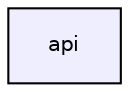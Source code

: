 digraph "api" {
  compound=true
  node [ fontsize="10", fontname="Helvetica"];
  edge [ labelfontsize="10", labelfontname="Helvetica"];
  dir_0188a3e6da905bc60aceb35bf790b8c9 [shape=box, label="api", style="filled", fillcolor="#eeeeff", pencolor="black", URL="dir_0188a3e6da905bc60aceb35bf790b8c9.html"];
}
